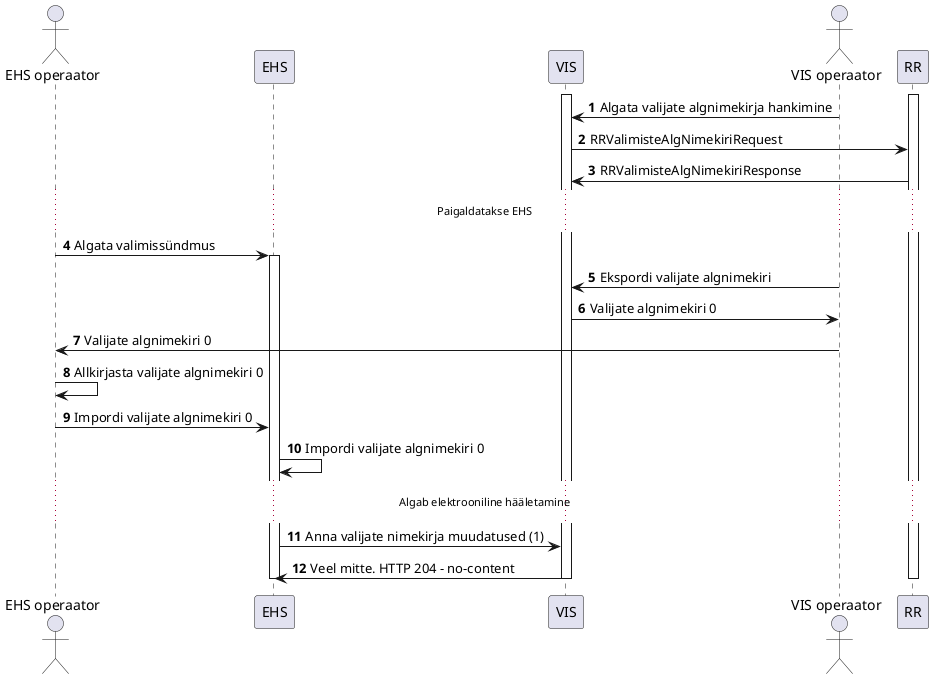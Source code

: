 @startuml
autonumber
actor "EHS operaator" as ac_ehs
participant "EHS" as ehs
participant "VIS" as vis
actor "VIS operaator" as ac_vis
participant "RR" as rr

activate vis
activate rr

ac_vis -> vis : Algata valijate algnimekirja hankimine
vis -> rr : RRValimisteAlgNimekiriRequest
rr -> vis : RRValimisteAlgNimekiriResponse

...Paigaldatakse EHS...

ac_ehs -> ehs: Algata valimissündmus
activate ehs
ac_vis -> vis: Ekspordi valijate algnimekiri
vis -> ac_vis: Valijate algnimekiri 0
ac_vis -> ac_ehs: Valijate algnimekiri 0
ac_ehs -> ac_ehs: Allkirjasta valijate algnimekiri 0
ac_ehs -> ehs: Impordi valijate algnimekiri 0
ehs -> ehs: Impordi valijate algnimekiri 0

...Algab elektrooniline hääletamine...

ehs -> vis : Anna valijate nimekirja muudatused (1)
vis -> ehs : Veel mitte. HTTP 204 - no-content

deactivate vis
deactivate rr
deactivate ehs
@enduml
